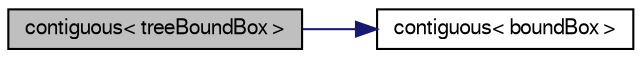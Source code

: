 digraph "contiguous&lt; treeBoundBox &gt;"
{
  bgcolor="transparent";
  edge [fontname="FreeSans",fontsize="10",labelfontname="FreeSans",labelfontsize="10"];
  node [fontname="FreeSans",fontsize="10",shape=record];
  rankdir="LR";
  Node112897 [label="contiguous\< treeBoundBox \>",height=0.2,width=0.4,color="black", fillcolor="grey75", style="filled", fontcolor="black"];
  Node112897 -> Node112898 [color="midnightblue",fontsize="10",style="solid",fontname="FreeSans"];
  Node112898 [label="contiguous\< boundBox \>",height=0.2,width=0.4,color="black",URL="$a21124.html#a44b387f57475a67fadcd77984f9db92a",tooltip="Data associated with boundBox type are contiguous. "];
}
